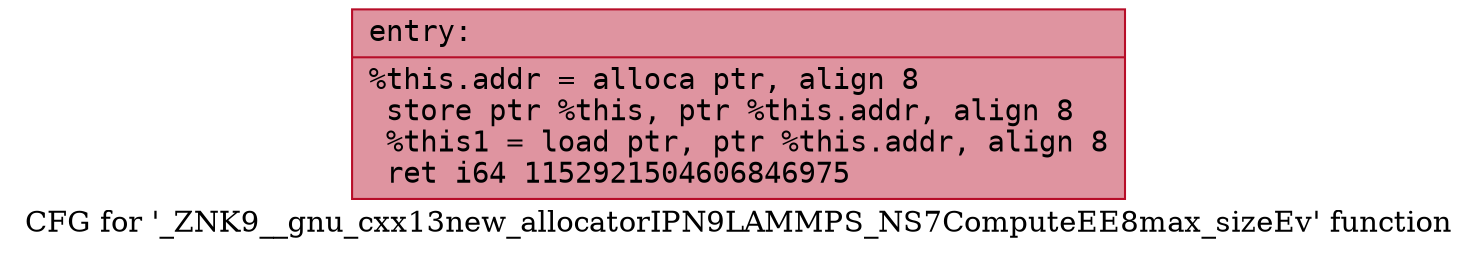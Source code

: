 digraph "CFG for '_ZNK9__gnu_cxx13new_allocatorIPN9LAMMPS_NS7ComputeEE8max_sizeEv' function" {
	label="CFG for '_ZNK9__gnu_cxx13new_allocatorIPN9LAMMPS_NS7ComputeEE8max_sizeEv' function";

	Node0x561f1658f6c0 [shape=record,color="#b70d28ff", style=filled, fillcolor="#b70d2870" fontname="Courier",label="{entry:\l|  %this.addr = alloca ptr, align 8\l  store ptr %this, ptr %this.addr, align 8\l  %this1 = load ptr, ptr %this.addr, align 8\l  ret i64 1152921504606846975\l}"];
}
